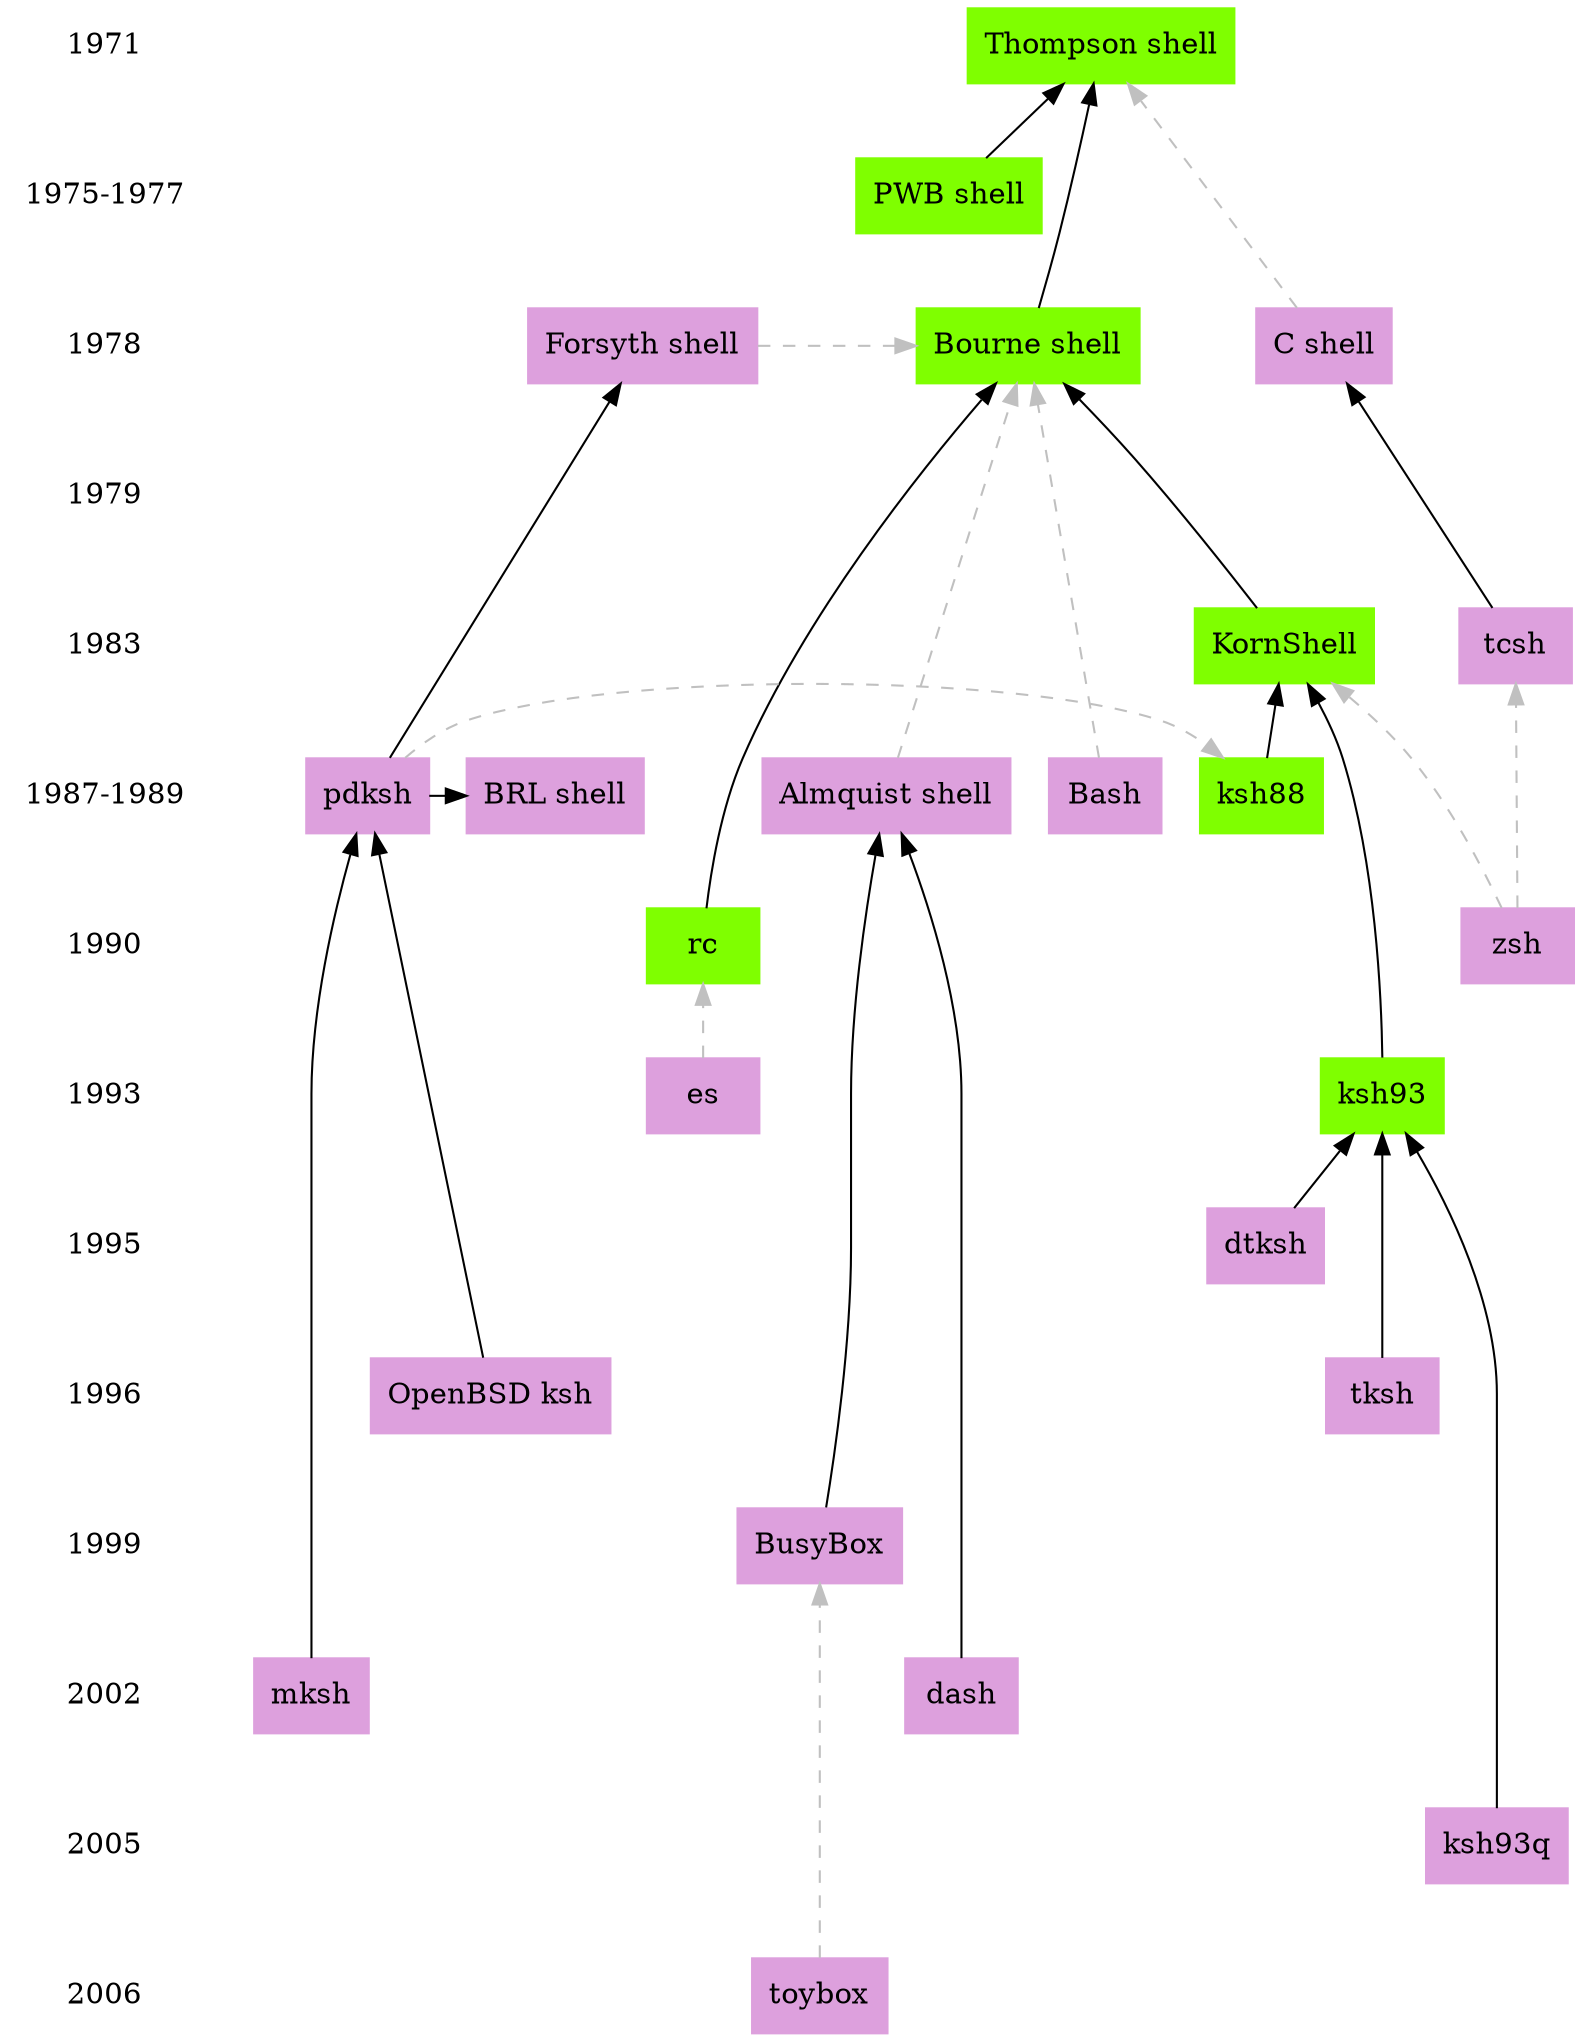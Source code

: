digraph shells {

{
        edge [ style = invis; ]
        node [ shape = plaintext; ]
        1971 -> "1975-1977" -> 1978 -> 1979 -> 1983 -> "1987-1989" -> 1990 -> 1993 -> 1995 -> 1996 ->1999 -> 2002 -> 2005 -> 2006;
}

edge [ style = solid; ]
node [ shape = box; ]

/*

Proprietary licenses

*/
node [ style=filled, color=chartreuse ];

{ rank = same; 1971; "Thompson shell"; }

{ rank = same; "1975-1977"; "PWB shell"; }

{ rank = same; 1978; "Bourne shell"; }

{ rank = same; "1990" ; rc; }

{ rank = same; 1983; "KornShell"; }

{ rank = same; "1987-1989"; "ksh88"; }

{ rank = same; 1993; "ksh93"; }

/*

Open, free, public licenses

*/
node [ style=filled, color=plum ];

{ rank = same; 1978; "C shell"; }

{ rank = same; "1987-1989"; "BRL shell"; }

{ rank = same; 1978; "Forsyth shell"; }

{ rank = same; 1983; tcsh; }

{ rank = same; "1987-1989"; "Almquist shell"; }

{ rank = same; 2005; "ksh93q"; }

{ rank = same; 2002; dash; }

{ rank = same; "1987-1989"; pdksh; }

{ rank = same; "1987-1989"; Bash; }

{ rank = same; 1993; es; }

{ rank = same; 1990; zsh; }

{ rank = same; 1995; dtksh; }

{ rank = same; 1996; tksh; }

{ rank = same; 1999; BusyBox; }

{ rank = same; 2002; mksh; }

{ rank = same; 2006; toybox; }

{ rank = same; 1996; "OpenBSD ksh"; }

/*

Uses source code from

*/
edge [ style = solid; color = black; ];

"Bourne shell" -> "Thompson shell";
"BusyBox" -> "Almquist shell";
"KornShell" -> "Bourne shell";
"OpenBSD ksh" -> "pdksh";
"PWB shell" -> "Thompson shell";
"dash" -> "Almquist shell";
"dtksh" -> "ksh93";
"ksh88" -> "KornShell";
"ksh93" -> "KornShell";
"ksh93q" -> "ksh93";
"mksh" -> "pdksh";
"pdksh" -> "BRL shell";
"pdksh" -> "Forsyth shell";
"rc" -> "Bourne shell";
"tcsh" -> "C shell";
"tksh" -> "ksh93";

/*

Influenced by/clean reimplementation of

*/
edge [ style = dashed; color = grey; ];

"pdksh" -> ksh88;
"zsh" -> KornShell;
"zsh" -> tcsh;
"Forsyth shell" -> "Bourne shell" ;
"Bash" -> "Bourne shell";
"Almquist shell" -> "Bourne shell";
"C shell" -> "Thompson shell";
"es" -> "rc";
"toybox" -> BusyBox;

}
